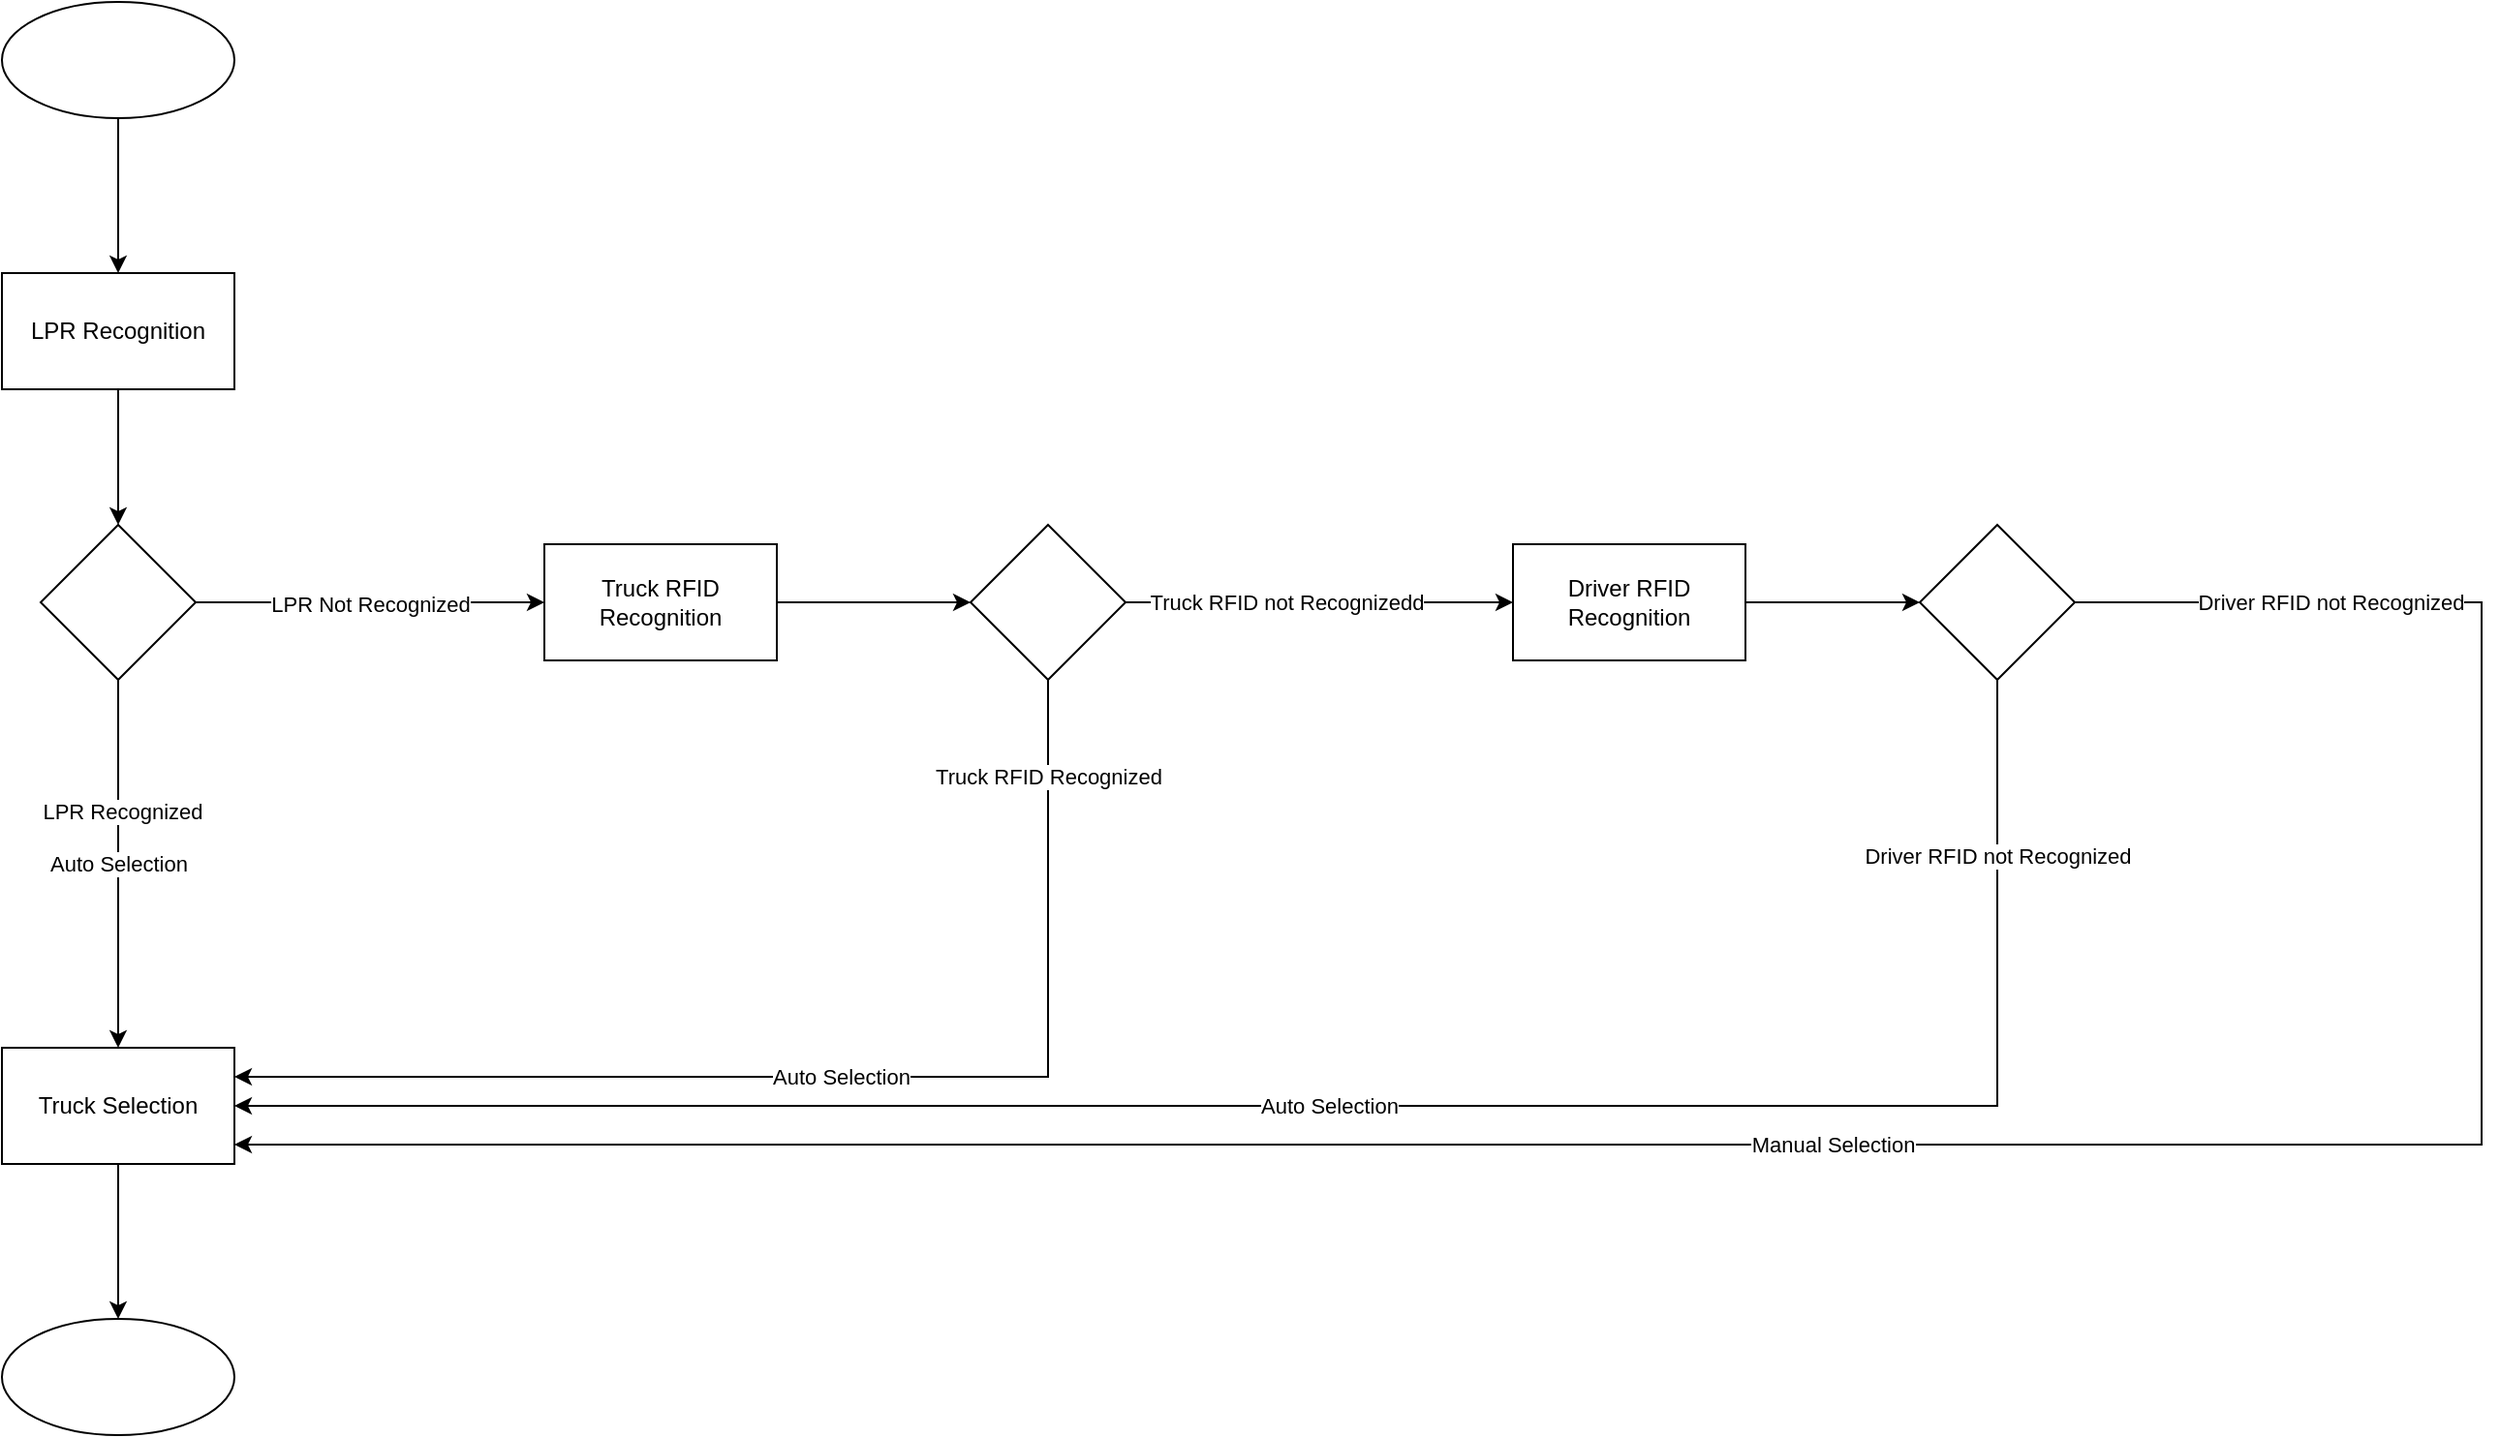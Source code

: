 <mxfile version="17.5.0" type="device"><diagram id="QKAzcIXvwaRt-KyeJ4RY" name="Page-1"><mxGraphModel dx="1422" dy="794" grid="1" gridSize="10" guides="1" tooltips="1" connect="1" arrows="1" fold="1" page="1" pageScale="1" pageWidth="1654" pageHeight="2336" math="0" shadow="0"><root><mxCell id="0"/><mxCell id="1" parent="0"/><mxCell id="peVmcw9Lh3RH2XL9dR4d-1" value="" style="edgeStyle=orthogonalEdgeStyle;rounded=0;orthogonalLoop=1;jettySize=auto;html=1;" edge="1" parent="1" source="peVmcw9Lh3RH2XL9dR4d-2" target="peVmcw9Lh3RH2XL9dR4d-6"><mxGeometry relative="1" as="geometry"/></mxCell><mxCell id="peVmcw9Lh3RH2XL9dR4d-2" value="LPR Recognition" style="whiteSpace=wrap;html=1;" vertex="1" parent="1"><mxGeometry x="80" y="340" width="120" height="60" as="geometry"/></mxCell><mxCell id="peVmcw9Lh3RH2XL9dR4d-3" value="LPR Not Recognized" style="edgeStyle=orthogonalEdgeStyle;rounded=0;orthogonalLoop=1;jettySize=auto;html=1;" edge="1" parent="1" source="peVmcw9Lh3RH2XL9dR4d-6"><mxGeometry relative="1" as="geometry"><mxPoint x="360" y="510" as="targetPoint"/></mxGeometry></mxCell><mxCell id="peVmcw9Lh3RH2XL9dR4d-4" value="Auto Selection" style="edgeStyle=orthogonalEdgeStyle;rounded=0;orthogonalLoop=1;jettySize=auto;html=1;" edge="1" parent="1" source="peVmcw9Lh3RH2XL9dR4d-6" target="peVmcw9Lh3RH2XL9dR4d-7"><mxGeometry relative="1" as="geometry"/></mxCell><mxCell id="peVmcw9Lh3RH2XL9dR4d-5" value="LPR Recognized" style="edgeLabel;html=1;align=center;verticalAlign=middle;resizable=0;points=[];" vertex="1" connectable="0" parent="peVmcw9Lh3RH2XL9dR4d-4"><mxGeometry x="-0.289" y="2" relative="1" as="geometry"><mxPoint as="offset"/></mxGeometry></mxCell><mxCell id="peVmcw9Lh3RH2XL9dR4d-6" value="" style="rhombus;whiteSpace=wrap;html=1;" vertex="1" parent="1"><mxGeometry x="100" y="470" width="80" height="80" as="geometry"/></mxCell><mxCell id="peVmcw9Lh3RH2XL9dR4d-26" value="" style="edgeStyle=orthogonalEdgeStyle;rounded=0;orthogonalLoop=1;jettySize=auto;html=1;" edge="1" parent="1" source="peVmcw9Lh3RH2XL9dR4d-7" target="peVmcw9Lh3RH2XL9dR4d-25"><mxGeometry relative="1" as="geometry"/></mxCell><mxCell id="peVmcw9Lh3RH2XL9dR4d-7" value="Truck Selection" style="whiteSpace=wrap;html=1;" vertex="1" parent="1"><mxGeometry x="80" y="740" width="120" height="60" as="geometry"/></mxCell><mxCell id="peVmcw9Lh3RH2XL9dR4d-8" value="" style="edgeStyle=orthogonalEdgeStyle;rounded=0;orthogonalLoop=1;jettySize=auto;html=1;" edge="1" parent="1" source="peVmcw9Lh3RH2XL9dR4d-9" target="peVmcw9Lh3RH2XL9dR4d-12"><mxGeometry relative="1" as="geometry"/></mxCell><mxCell id="peVmcw9Lh3RH2XL9dR4d-9" value="Truck RFID Recognition" style="rounded=0;whiteSpace=wrap;html=1;" vertex="1" parent="1"><mxGeometry x="360" y="480" width="120" height="60" as="geometry"/></mxCell><mxCell id="peVmcw9Lh3RH2XL9dR4d-10" value="" style="edgeStyle=orthogonalEdgeStyle;rounded=0;orthogonalLoop=1;jettySize=auto;html=1;" edge="1" parent="1" source="peVmcw9Lh3RH2XL9dR4d-12" target="peVmcw9Lh3RH2XL9dR4d-16"><mxGeometry relative="1" as="geometry"/></mxCell><mxCell id="peVmcw9Lh3RH2XL9dR4d-11" value="Truck RFID not Recognizedd" style="edgeLabel;html=1;align=center;verticalAlign=middle;resizable=0;points=[];" vertex="1" connectable="0" parent="peVmcw9Lh3RH2XL9dR4d-10"><mxGeometry x="-0.17" relative="1" as="geometry"><mxPoint as="offset"/></mxGeometry></mxCell><mxCell id="peVmcw9Lh3RH2XL9dR4d-12" value="" style="rhombus;whiteSpace=wrap;html=1;rounded=0;" vertex="1" parent="1"><mxGeometry x="580" y="470" width="80" height="80" as="geometry"/></mxCell><mxCell id="peVmcw9Lh3RH2XL9dR4d-13" value="Auto Selection" style="endArrow=classic;html=1;rounded=0;exitX=0.5;exitY=1;exitDx=0;exitDy=0;entryX=1;entryY=0.25;entryDx=0;entryDy=0;" edge="1" parent="1" source="peVmcw9Lh3RH2XL9dR4d-12" target="peVmcw9Lh3RH2XL9dR4d-7"><mxGeometry width="50" height="50" relative="1" as="geometry"><mxPoint x="590" y="710" as="sourcePoint"/><mxPoint x="230" y="740" as="targetPoint"/><Array as="points"><mxPoint x="620" y="755"/></Array></mxGeometry></mxCell><mxCell id="peVmcw9Lh3RH2XL9dR4d-14" value="Truck RFID Recognized" style="edgeLabel;html=1;align=center;verticalAlign=middle;resizable=0;points=[];" vertex="1" connectable="0" parent="peVmcw9Lh3RH2XL9dR4d-13"><mxGeometry x="-0.84" relative="1" as="geometry"><mxPoint as="offset"/></mxGeometry></mxCell><mxCell id="peVmcw9Lh3RH2XL9dR4d-15" value="" style="edgeStyle=orthogonalEdgeStyle;rounded=0;orthogonalLoop=1;jettySize=auto;html=1;" edge="1" parent="1" source="peVmcw9Lh3RH2XL9dR4d-16" target="peVmcw9Lh3RH2XL9dR4d-17"><mxGeometry relative="1" as="geometry"/></mxCell><mxCell id="peVmcw9Lh3RH2XL9dR4d-16" value="Driver RFID Recognition" style="whiteSpace=wrap;html=1;rounded=0;" vertex="1" parent="1"><mxGeometry x="860" y="480" width="120" height="60" as="geometry"/></mxCell><mxCell id="peVmcw9Lh3RH2XL9dR4d-17" value="" style="rhombus;whiteSpace=wrap;html=1;rounded=0;" vertex="1" parent="1"><mxGeometry x="1070" y="470" width="80" height="80" as="geometry"/></mxCell><mxCell id="peVmcw9Lh3RH2XL9dR4d-18" value="Auto Selection" style="endArrow=classic;html=1;rounded=0;exitX=0.5;exitY=1;exitDx=0;exitDy=0;entryX=1;entryY=0.5;entryDx=0;entryDy=0;" edge="1" parent="1" source="peVmcw9Lh3RH2XL9dR4d-17" target="peVmcw9Lh3RH2XL9dR4d-7"><mxGeometry width="50" height="50" relative="1" as="geometry"><mxPoint x="1210" y="550" as="sourcePoint"/><mxPoint x="790" y="755" as="targetPoint"/><Array as="points"><mxPoint x="1110" y="770"/></Array></mxGeometry></mxCell><mxCell id="peVmcw9Lh3RH2XL9dR4d-19" value="Driver RFID not Recognized" style="edgeLabel;html=1;align=center;verticalAlign=middle;resizable=0;points=[];" vertex="1" connectable="0" parent="peVmcw9Lh3RH2XL9dR4d-18"><mxGeometry x="-0.84" relative="1" as="geometry"><mxPoint as="offset"/></mxGeometry></mxCell><mxCell id="peVmcw9Lh3RH2XL9dR4d-20" value="Manual Selection" style="endArrow=classic;html=1;rounded=0;exitX=1;exitY=0.5;exitDx=0;exitDy=0;entryX=1;entryY=0.5;entryDx=0;entryDy=0;" edge="1" parent="1" source="peVmcw9Lh3RH2XL9dR4d-17"><mxGeometry width="50" height="50" relative="1" as="geometry"><mxPoint x="1210" y="570" as="sourcePoint"/><mxPoint x="200" y="790" as="targetPoint"/><Array as="points"><mxPoint x="1360" y="510"/><mxPoint x="1360" y="790"/></Array></mxGeometry></mxCell><mxCell id="peVmcw9Lh3RH2XL9dR4d-21" value="Driver RFID not Recognized" style="edgeLabel;html=1;align=center;verticalAlign=middle;resizable=0;points=[];" vertex="1" connectable="0" parent="peVmcw9Lh3RH2XL9dR4d-20"><mxGeometry x="-0.84" relative="1" as="geometry"><mxPoint as="offset"/></mxGeometry></mxCell><mxCell id="peVmcw9Lh3RH2XL9dR4d-24" value="" style="edgeStyle=orthogonalEdgeStyle;rounded=0;orthogonalLoop=1;jettySize=auto;html=1;" edge="1" parent="1" source="peVmcw9Lh3RH2XL9dR4d-22" target="peVmcw9Lh3RH2XL9dR4d-2"><mxGeometry relative="1" as="geometry"/></mxCell><mxCell id="peVmcw9Lh3RH2XL9dR4d-22" value="" style="ellipse;whiteSpace=wrap;html=1;" vertex="1" parent="1"><mxGeometry x="80" y="200" width="120" height="60" as="geometry"/></mxCell><mxCell id="peVmcw9Lh3RH2XL9dR4d-25" value="" style="ellipse;whiteSpace=wrap;html=1;" vertex="1" parent="1"><mxGeometry x="80" y="880" width="120" height="60" as="geometry"/></mxCell></root></mxGraphModel></diagram></mxfile>